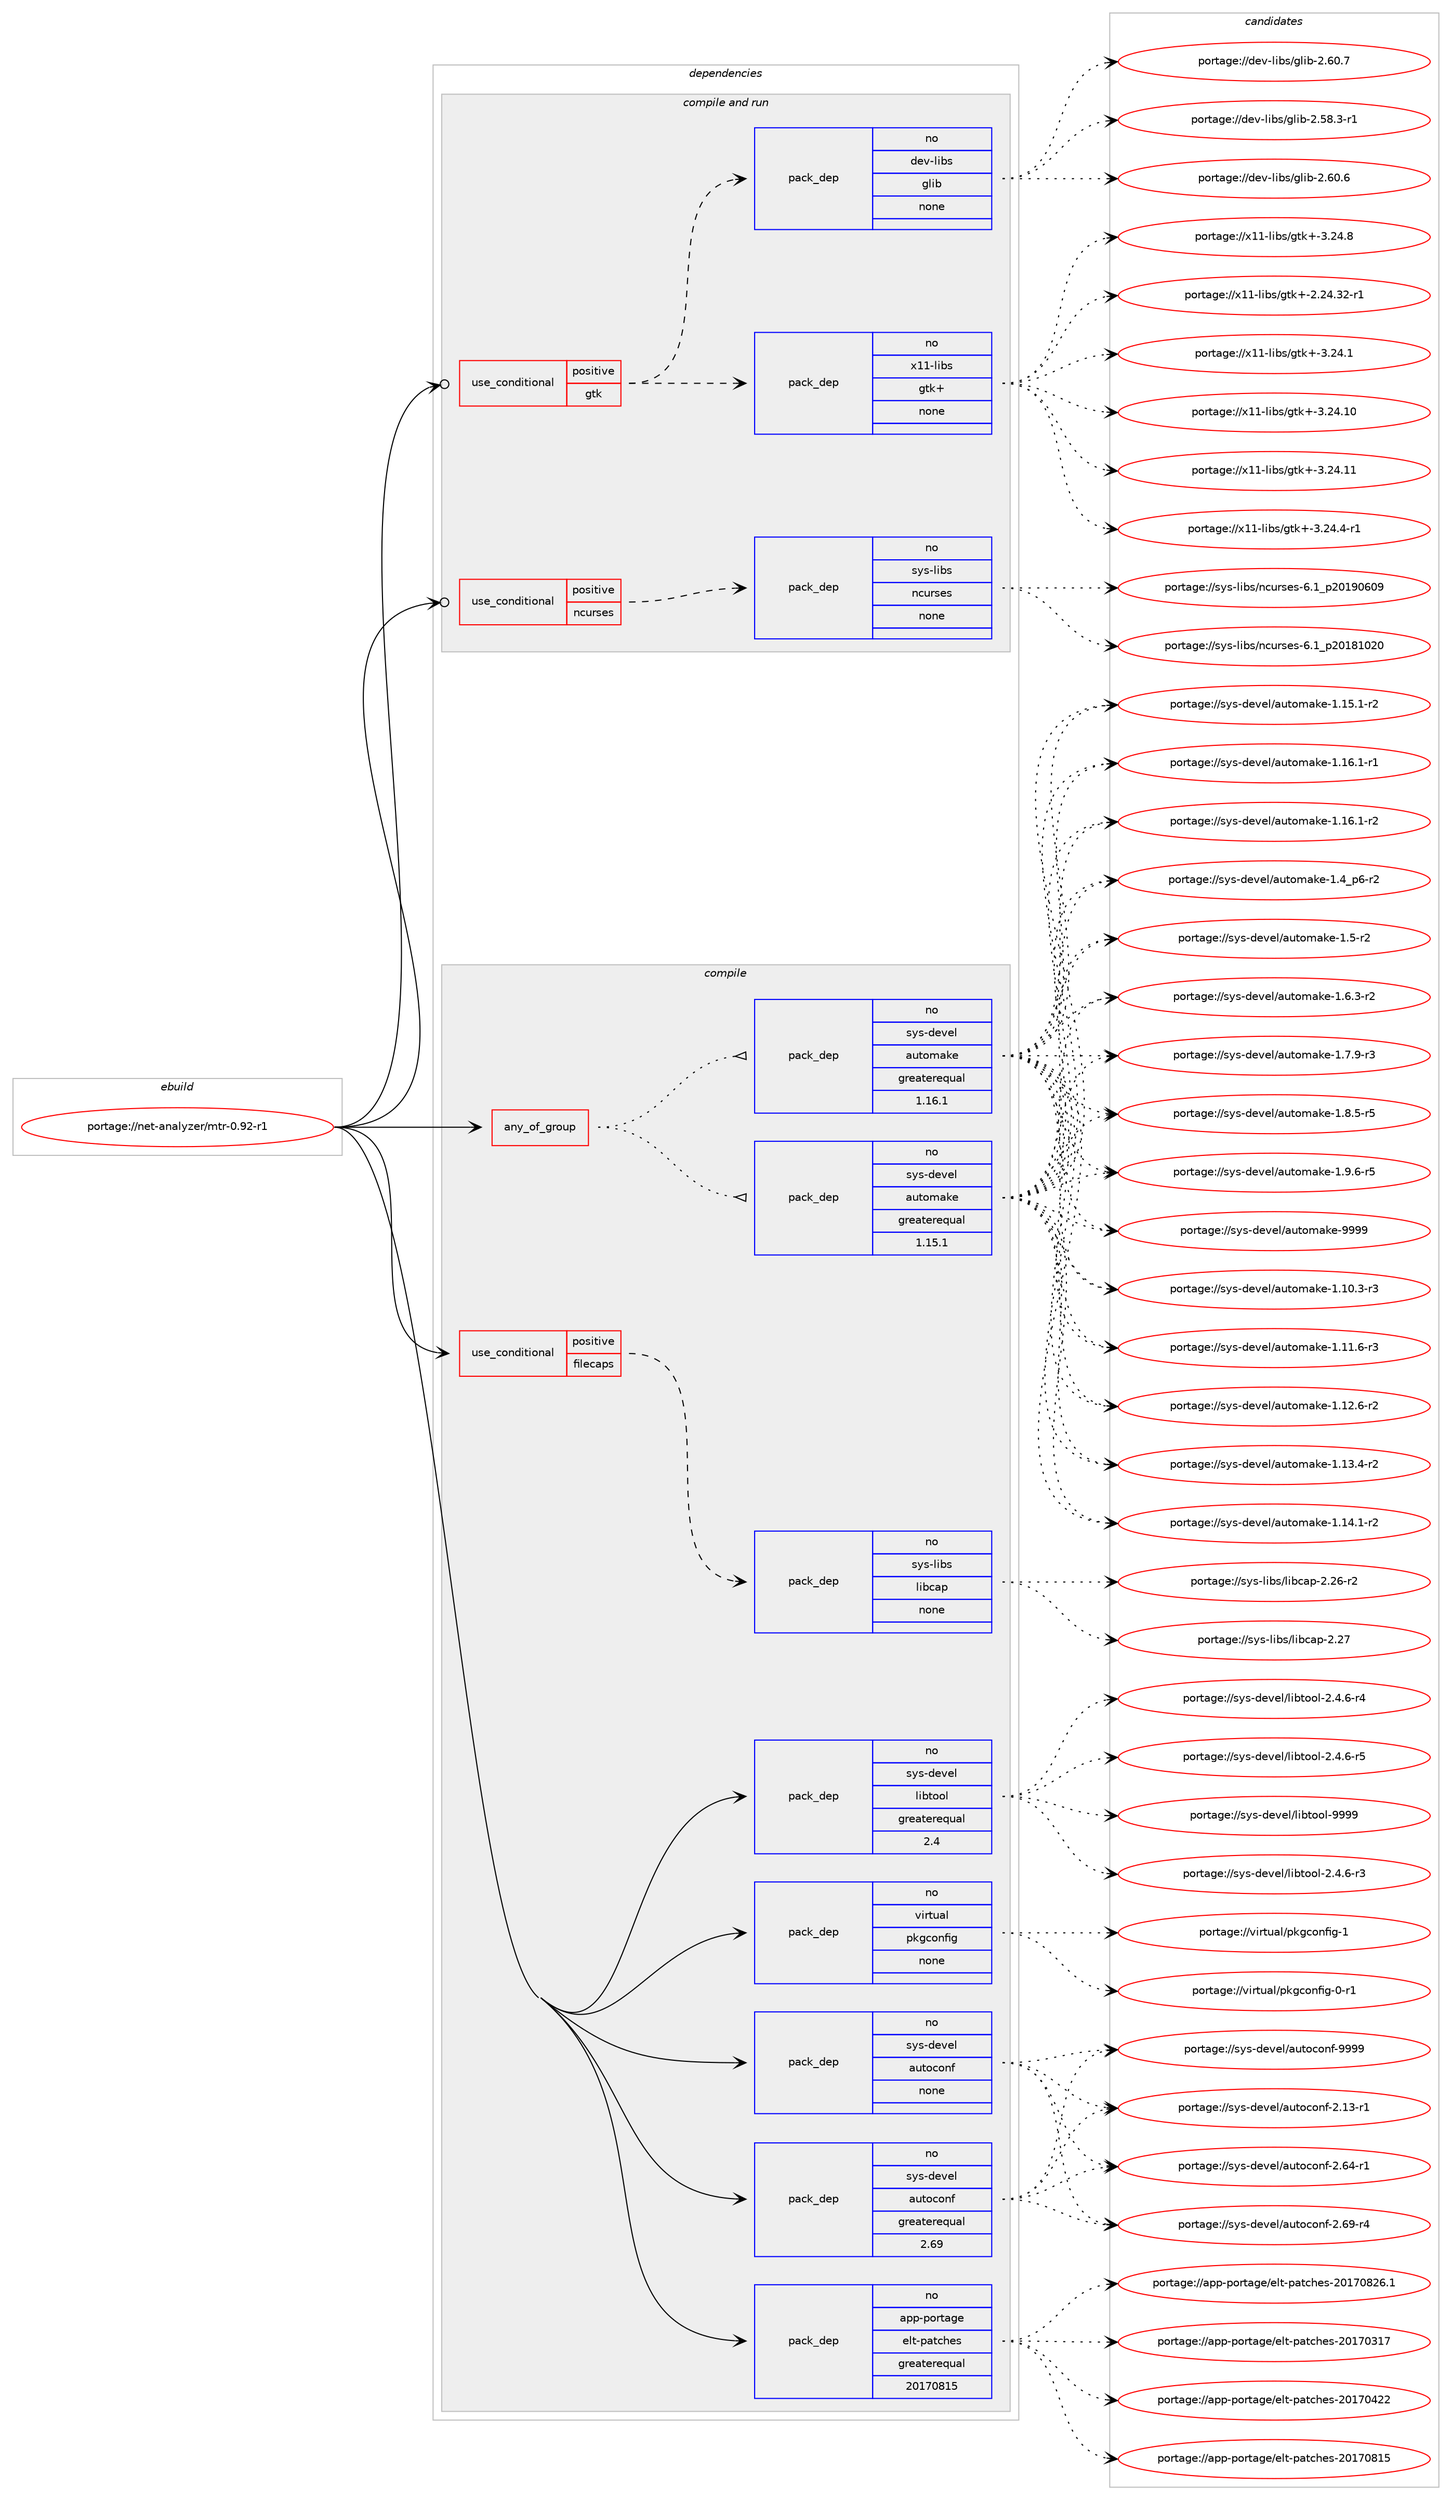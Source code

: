 digraph prolog {

# *************
# Graph options
# *************

newrank=true;
concentrate=true;
compound=true;
graph [rankdir=LR,fontname=Helvetica,fontsize=10,ranksep=1.5];#, ranksep=2.5, nodesep=0.2];
edge  [arrowhead=vee];
node  [fontname=Helvetica,fontsize=10];

# **********
# The ebuild
# **********

subgraph cluster_leftcol {
color=gray;
rank=same;
label=<<i>ebuild</i>>;
id [label="portage://net-analyzer/mtr-0.92-r1", color=red, width=4, href="../net-analyzer/mtr-0.92-r1.svg"];
}

# ****************
# The dependencies
# ****************

subgraph cluster_midcol {
color=gray;
label=<<i>dependencies</i>>;
subgraph cluster_compile {
fillcolor="#eeeeee";
style=filled;
label=<<i>compile</i>>;
subgraph any5539 {
dependency346655 [label=<<TABLE BORDER="0" CELLBORDER="1" CELLSPACING="0" CELLPADDING="4"><TR><TD CELLPADDING="10">any_of_group</TD></TR></TABLE>>, shape=none, color=red];subgraph pack254578 {
dependency346656 [label=<<TABLE BORDER="0" CELLBORDER="1" CELLSPACING="0" CELLPADDING="4" WIDTH="220"><TR><TD ROWSPAN="6" CELLPADDING="30">pack_dep</TD></TR><TR><TD WIDTH="110">no</TD></TR><TR><TD>sys-devel</TD></TR><TR><TD>automake</TD></TR><TR><TD>greaterequal</TD></TR><TR><TD>1.16.1</TD></TR></TABLE>>, shape=none, color=blue];
}
dependency346655:e -> dependency346656:w [weight=20,style="dotted",arrowhead="oinv"];
subgraph pack254579 {
dependency346657 [label=<<TABLE BORDER="0" CELLBORDER="1" CELLSPACING="0" CELLPADDING="4" WIDTH="220"><TR><TD ROWSPAN="6" CELLPADDING="30">pack_dep</TD></TR><TR><TD WIDTH="110">no</TD></TR><TR><TD>sys-devel</TD></TR><TR><TD>automake</TD></TR><TR><TD>greaterequal</TD></TR><TR><TD>1.15.1</TD></TR></TABLE>>, shape=none, color=blue];
}
dependency346655:e -> dependency346657:w [weight=20,style="dotted",arrowhead="oinv"];
}
id:e -> dependency346655:w [weight=20,style="solid",arrowhead="vee"];
subgraph cond86393 {
dependency346658 [label=<<TABLE BORDER="0" CELLBORDER="1" CELLSPACING="0" CELLPADDING="4"><TR><TD ROWSPAN="3" CELLPADDING="10">use_conditional</TD></TR><TR><TD>positive</TD></TR><TR><TD>filecaps</TD></TR></TABLE>>, shape=none, color=red];
subgraph pack254580 {
dependency346659 [label=<<TABLE BORDER="0" CELLBORDER="1" CELLSPACING="0" CELLPADDING="4" WIDTH="220"><TR><TD ROWSPAN="6" CELLPADDING="30">pack_dep</TD></TR><TR><TD WIDTH="110">no</TD></TR><TR><TD>sys-libs</TD></TR><TR><TD>libcap</TD></TR><TR><TD>none</TD></TR><TR><TD></TD></TR></TABLE>>, shape=none, color=blue];
}
dependency346658:e -> dependency346659:w [weight=20,style="dashed",arrowhead="vee"];
}
id:e -> dependency346658:w [weight=20,style="solid",arrowhead="vee"];
subgraph pack254581 {
dependency346660 [label=<<TABLE BORDER="0" CELLBORDER="1" CELLSPACING="0" CELLPADDING="4" WIDTH="220"><TR><TD ROWSPAN="6" CELLPADDING="30">pack_dep</TD></TR><TR><TD WIDTH="110">no</TD></TR><TR><TD>app-portage</TD></TR><TR><TD>elt-patches</TD></TR><TR><TD>greaterequal</TD></TR><TR><TD>20170815</TD></TR></TABLE>>, shape=none, color=blue];
}
id:e -> dependency346660:w [weight=20,style="solid",arrowhead="vee"];
subgraph pack254582 {
dependency346661 [label=<<TABLE BORDER="0" CELLBORDER="1" CELLSPACING="0" CELLPADDING="4" WIDTH="220"><TR><TD ROWSPAN="6" CELLPADDING="30">pack_dep</TD></TR><TR><TD WIDTH="110">no</TD></TR><TR><TD>sys-devel</TD></TR><TR><TD>autoconf</TD></TR><TR><TD>greaterequal</TD></TR><TR><TD>2.69</TD></TR></TABLE>>, shape=none, color=blue];
}
id:e -> dependency346661:w [weight=20,style="solid",arrowhead="vee"];
subgraph pack254583 {
dependency346662 [label=<<TABLE BORDER="0" CELLBORDER="1" CELLSPACING="0" CELLPADDING="4" WIDTH="220"><TR><TD ROWSPAN="6" CELLPADDING="30">pack_dep</TD></TR><TR><TD WIDTH="110">no</TD></TR><TR><TD>sys-devel</TD></TR><TR><TD>autoconf</TD></TR><TR><TD>none</TD></TR><TR><TD></TD></TR></TABLE>>, shape=none, color=blue];
}
id:e -> dependency346662:w [weight=20,style="solid",arrowhead="vee"];
subgraph pack254584 {
dependency346663 [label=<<TABLE BORDER="0" CELLBORDER="1" CELLSPACING="0" CELLPADDING="4" WIDTH="220"><TR><TD ROWSPAN="6" CELLPADDING="30">pack_dep</TD></TR><TR><TD WIDTH="110">no</TD></TR><TR><TD>sys-devel</TD></TR><TR><TD>libtool</TD></TR><TR><TD>greaterequal</TD></TR><TR><TD>2.4</TD></TR></TABLE>>, shape=none, color=blue];
}
id:e -> dependency346663:w [weight=20,style="solid",arrowhead="vee"];
subgraph pack254585 {
dependency346664 [label=<<TABLE BORDER="0" CELLBORDER="1" CELLSPACING="0" CELLPADDING="4" WIDTH="220"><TR><TD ROWSPAN="6" CELLPADDING="30">pack_dep</TD></TR><TR><TD WIDTH="110">no</TD></TR><TR><TD>virtual</TD></TR><TR><TD>pkgconfig</TD></TR><TR><TD>none</TD></TR><TR><TD></TD></TR></TABLE>>, shape=none, color=blue];
}
id:e -> dependency346664:w [weight=20,style="solid",arrowhead="vee"];
}
subgraph cluster_compileandrun {
fillcolor="#eeeeee";
style=filled;
label=<<i>compile and run</i>>;
subgraph cond86394 {
dependency346665 [label=<<TABLE BORDER="0" CELLBORDER="1" CELLSPACING="0" CELLPADDING="4"><TR><TD ROWSPAN="3" CELLPADDING="10">use_conditional</TD></TR><TR><TD>positive</TD></TR><TR><TD>gtk</TD></TR></TABLE>>, shape=none, color=red];
subgraph pack254586 {
dependency346666 [label=<<TABLE BORDER="0" CELLBORDER="1" CELLSPACING="0" CELLPADDING="4" WIDTH="220"><TR><TD ROWSPAN="6" CELLPADDING="30">pack_dep</TD></TR><TR><TD WIDTH="110">no</TD></TR><TR><TD>dev-libs</TD></TR><TR><TD>glib</TD></TR><TR><TD>none</TD></TR><TR><TD></TD></TR></TABLE>>, shape=none, color=blue];
}
dependency346665:e -> dependency346666:w [weight=20,style="dashed",arrowhead="vee"];
subgraph pack254587 {
dependency346667 [label=<<TABLE BORDER="0" CELLBORDER="1" CELLSPACING="0" CELLPADDING="4" WIDTH="220"><TR><TD ROWSPAN="6" CELLPADDING="30">pack_dep</TD></TR><TR><TD WIDTH="110">no</TD></TR><TR><TD>x11-libs</TD></TR><TR><TD>gtk+</TD></TR><TR><TD>none</TD></TR><TR><TD></TD></TR></TABLE>>, shape=none, color=blue];
}
dependency346665:e -> dependency346667:w [weight=20,style="dashed",arrowhead="vee"];
}
id:e -> dependency346665:w [weight=20,style="solid",arrowhead="odotvee"];
subgraph cond86395 {
dependency346668 [label=<<TABLE BORDER="0" CELLBORDER="1" CELLSPACING="0" CELLPADDING="4"><TR><TD ROWSPAN="3" CELLPADDING="10">use_conditional</TD></TR><TR><TD>positive</TD></TR><TR><TD>ncurses</TD></TR></TABLE>>, shape=none, color=red];
subgraph pack254588 {
dependency346669 [label=<<TABLE BORDER="0" CELLBORDER="1" CELLSPACING="0" CELLPADDING="4" WIDTH="220"><TR><TD ROWSPAN="6" CELLPADDING="30">pack_dep</TD></TR><TR><TD WIDTH="110">no</TD></TR><TR><TD>sys-libs</TD></TR><TR><TD>ncurses</TD></TR><TR><TD>none</TD></TR><TR><TD></TD></TR></TABLE>>, shape=none, color=blue];
}
dependency346668:e -> dependency346669:w [weight=20,style="dashed",arrowhead="vee"];
}
id:e -> dependency346668:w [weight=20,style="solid",arrowhead="odotvee"];
}
subgraph cluster_run {
fillcolor="#eeeeee";
style=filled;
label=<<i>run</i>>;
}
}

# **************
# The candidates
# **************

subgraph cluster_choices {
rank=same;
color=gray;
label=<<i>candidates</i>>;

subgraph choice254578 {
color=black;
nodesep=1;
choiceportage11512111545100101118101108479711711611110997107101454946494846514511451 [label="portage://sys-devel/automake-1.10.3-r3", color=red, width=4,href="../sys-devel/automake-1.10.3-r3.svg"];
choiceportage11512111545100101118101108479711711611110997107101454946494946544511451 [label="portage://sys-devel/automake-1.11.6-r3", color=red, width=4,href="../sys-devel/automake-1.11.6-r3.svg"];
choiceportage11512111545100101118101108479711711611110997107101454946495046544511450 [label="portage://sys-devel/automake-1.12.6-r2", color=red, width=4,href="../sys-devel/automake-1.12.6-r2.svg"];
choiceportage11512111545100101118101108479711711611110997107101454946495146524511450 [label="portage://sys-devel/automake-1.13.4-r2", color=red, width=4,href="../sys-devel/automake-1.13.4-r2.svg"];
choiceportage11512111545100101118101108479711711611110997107101454946495246494511450 [label="portage://sys-devel/automake-1.14.1-r2", color=red, width=4,href="../sys-devel/automake-1.14.1-r2.svg"];
choiceportage11512111545100101118101108479711711611110997107101454946495346494511450 [label="portage://sys-devel/automake-1.15.1-r2", color=red, width=4,href="../sys-devel/automake-1.15.1-r2.svg"];
choiceportage11512111545100101118101108479711711611110997107101454946495446494511449 [label="portage://sys-devel/automake-1.16.1-r1", color=red, width=4,href="../sys-devel/automake-1.16.1-r1.svg"];
choiceportage11512111545100101118101108479711711611110997107101454946495446494511450 [label="portage://sys-devel/automake-1.16.1-r2", color=red, width=4,href="../sys-devel/automake-1.16.1-r2.svg"];
choiceportage115121115451001011181011084797117116111109971071014549465295112544511450 [label="portage://sys-devel/automake-1.4_p6-r2", color=red, width=4,href="../sys-devel/automake-1.4_p6-r2.svg"];
choiceportage11512111545100101118101108479711711611110997107101454946534511450 [label="portage://sys-devel/automake-1.5-r2", color=red, width=4,href="../sys-devel/automake-1.5-r2.svg"];
choiceportage115121115451001011181011084797117116111109971071014549465446514511450 [label="portage://sys-devel/automake-1.6.3-r2", color=red, width=4,href="../sys-devel/automake-1.6.3-r2.svg"];
choiceportage115121115451001011181011084797117116111109971071014549465546574511451 [label="portage://sys-devel/automake-1.7.9-r3", color=red, width=4,href="../sys-devel/automake-1.7.9-r3.svg"];
choiceportage115121115451001011181011084797117116111109971071014549465646534511453 [label="portage://sys-devel/automake-1.8.5-r5", color=red, width=4,href="../sys-devel/automake-1.8.5-r5.svg"];
choiceportage115121115451001011181011084797117116111109971071014549465746544511453 [label="portage://sys-devel/automake-1.9.6-r5", color=red, width=4,href="../sys-devel/automake-1.9.6-r5.svg"];
choiceportage115121115451001011181011084797117116111109971071014557575757 [label="portage://sys-devel/automake-9999", color=red, width=4,href="../sys-devel/automake-9999.svg"];
dependency346656:e -> choiceportage11512111545100101118101108479711711611110997107101454946494846514511451:w [style=dotted,weight="100"];
dependency346656:e -> choiceportage11512111545100101118101108479711711611110997107101454946494946544511451:w [style=dotted,weight="100"];
dependency346656:e -> choiceportage11512111545100101118101108479711711611110997107101454946495046544511450:w [style=dotted,weight="100"];
dependency346656:e -> choiceportage11512111545100101118101108479711711611110997107101454946495146524511450:w [style=dotted,weight="100"];
dependency346656:e -> choiceportage11512111545100101118101108479711711611110997107101454946495246494511450:w [style=dotted,weight="100"];
dependency346656:e -> choiceportage11512111545100101118101108479711711611110997107101454946495346494511450:w [style=dotted,weight="100"];
dependency346656:e -> choiceportage11512111545100101118101108479711711611110997107101454946495446494511449:w [style=dotted,weight="100"];
dependency346656:e -> choiceportage11512111545100101118101108479711711611110997107101454946495446494511450:w [style=dotted,weight="100"];
dependency346656:e -> choiceportage115121115451001011181011084797117116111109971071014549465295112544511450:w [style=dotted,weight="100"];
dependency346656:e -> choiceportage11512111545100101118101108479711711611110997107101454946534511450:w [style=dotted,weight="100"];
dependency346656:e -> choiceportage115121115451001011181011084797117116111109971071014549465446514511450:w [style=dotted,weight="100"];
dependency346656:e -> choiceportage115121115451001011181011084797117116111109971071014549465546574511451:w [style=dotted,weight="100"];
dependency346656:e -> choiceportage115121115451001011181011084797117116111109971071014549465646534511453:w [style=dotted,weight="100"];
dependency346656:e -> choiceportage115121115451001011181011084797117116111109971071014549465746544511453:w [style=dotted,weight="100"];
dependency346656:e -> choiceportage115121115451001011181011084797117116111109971071014557575757:w [style=dotted,weight="100"];
}
subgraph choice254579 {
color=black;
nodesep=1;
choiceportage11512111545100101118101108479711711611110997107101454946494846514511451 [label="portage://sys-devel/automake-1.10.3-r3", color=red, width=4,href="../sys-devel/automake-1.10.3-r3.svg"];
choiceportage11512111545100101118101108479711711611110997107101454946494946544511451 [label="portage://sys-devel/automake-1.11.6-r3", color=red, width=4,href="../sys-devel/automake-1.11.6-r3.svg"];
choiceportage11512111545100101118101108479711711611110997107101454946495046544511450 [label="portage://sys-devel/automake-1.12.6-r2", color=red, width=4,href="../sys-devel/automake-1.12.6-r2.svg"];
choiceportage11512111545100101118101108479711711611110997107101454946495146524511450 [label="portage://sys-devel/automake-1.13.4-r2", color=red, width=4,href="../sys-devel/automake-1.13.4-r2.svg"];
choiceportage11512111545100101118101108479711711611110997107101454946495246494511450 [label="portage://sys-devel/automake-1.14.1-r2", color=red, width=4,href="../sys-devel/automake-1.14.1-r2.svg"];
choiceportage11512111545100101118101108479711711611110997107101454946495346494511450 [label="portage://sys-devel/automake-1.15.1-r2", color=red, width=4,href="../sys-devel/automake-1.15.1-r2.svg"];
choiceportage11512111545100101118101108479711711611110997107101454946495446494511449 [label="portage://sys-devel/automake-1.16.1-r1", color=red, width=4,href="../sys-devel/automake-1.16.1-r1.svg"];
choiceportage11512111545100101118101108479711711611110997107101454946495446494511450 [label="portage://sys-devel/automake-1.16.1-r2", color=red, width=4,href="../sys-devel/automake-1.16.1-r2.svg"];
choiceportage115121115451001011181011084797117116111109971071014549465295112544511450 [label="portage://sys-devel/automake-1.4_p6-r2", color=red, width=4,href="../sys-devel/automake-1.4_p6-r2.svg"];
choiceportage11512111545100101118101108479711711611110997107101454946534511450 [label="portage://sys-devel/automake-1.5-r2", color=red, width=4,href="../sys-devel/automake-1.5-r2.svg"];
choiceportage115121115451001011181011084797117116111109971071014549465446514511450 [label="portage://sys-devel/automake-1.6.3-r2", color=red, width=4,href="../sys-devel/automake-1.6.3-r2.svg"];
choiceportage115121115451001011181011084797117116111109971071014549465546574511451 [label="portage://sys-devel/automake-1.7.9-r3", color=red, width=4,href="../sys-devel/automake-1.7.9-r3.svg"];
choiceportage115121115451001011181011084797117116111109971071014549465646534511453 [label="portage://sys-devel/automake-1.8.5-r5", color=red, width=4,href="../sys-devel/automake-1.8.5-r5.svg"];
choiceportage115121115451001011181011084797117116111109971071014549465746544511453 [label="portage://sys-devel/automake-1.9.6-r5", color=red, width=4,href="../sys-devel/automake-1.9.6-r5.svg"];
choiceportage115121115451001011181011084797117116111109971071014557575757 [label="portage://sys-devel/automake-9999", color=red, width=4,href="../sys-devel/automake-9999.svg"];
dependency346657:e -> choiceportage11512111545100101118101108479711711611110997107101454946494846514511451:w [style=dotted,weight="100"];
dependency346657:e -> choiceportage11512111545100101118101108479711711611110997107101454946494946544511451:w [style=dotted,weight="100"];
dependency346657:e -> choiceportage11512111545100101118101108479711711611110997107101454946495046544511450:w [style=dotted,weight="100"];
dependency346657:e -> choiceportage11512111545100101118101108479711711611110997107101454946495146524511450:w [style=dotted,weight="100"];
dependency346657:e -> choiceportage11512111545100101118101108479711711611110997107101454946495246494511450:w [style=dotted,weight="100"];
dependency346657:e -> choiceportage11512111545100101118101108479711711611110997107101454946495346494511450:w [style=dotted,weight="100"];
dependency346657:e -> choiceportage11512111545100101118101108479711711611110997107101454946495446494511449:w [style=dotted,weight="100"];
dependency346657:e -> choiceportage11512111545100101118101108479711711611110997107101454946495446494511450:w [style=dotted,weight="100"];
dependency346657:e -> choiceportage115121115451001011181011084797117116111109971071014549465295112544511450:w [style=dotted,weight="100"];
dependency346657:e -> choiceportage11512111545100101118101108479711711611110997107101454946534511450:w [style=dotted,weight="100"];
dependency346657:e -> choiceportage115121115451001011181011084797117116111109971071014549465446514511450:w [style=dotted,weight="100"];
dependency346657:e -> choiceportage115121115451001011181011084797117116111109971071014549465546574511451:w [style=dotted,weight="100"];
dependency346657:e -> choiceportage115121115451001011181011084797117116111109971071014549465646534511453:w [style=dotted,weight="100"];
dependency346657:e -> choiceportage115121115451001011181011084797117116111109971071014549465746544511453:w [style=dotted,weight="100"];
dependency346657:e -> choiceportage115121115451001011181011084797117116111109971071014557575757:w [style=dotted,weight="100"];
}
subgraph choice254580 {
color=black;
nodesep=1;
choiceportage11512111545108105981154710810598999711245504650544511450 [label="portage://sys-libs/libcap-2.26-r2", color=red, width=4,href="../sys-libs/libcap-2.26-r2.svg"];
choiceportage1151211154510810598115471081059899971124550465055 [label="portage://sys-libs/libcap-2.27", color=red, width=4,href="../sys-libs/libcap-2.27.svg"];
dependency346659:e -> choiceportage11512111545108105981154710810598999711245504650544511450:w [style=dotted,weight="100"];
dependency346659:e -> choiceportage1151211154510810598115471081059899971124550465055:w [style=dotted,weight="100"];
}
subgraph choice254581 {
color=black;
nodesep=1;
choiceportage97112112451121111141169710310147101108116451129711699104101115455048495548514955 [label="portage://app-portage/elt-patches-20170317", color=red, width=4,href="../app-portage/elt-patches-20170317.svg"];
choiceportage97112112451121111141169710310147101108116451129711699104101115455048495548525050 [label="portage://app-portage/elt-patches-20170422", color=red, width=4,href="../app-portage/elt-patches-20170422.svg"];
choiceportage97112112451121111141169710310147101108116451129711699104101115455048495548564953 [label="portage://app-portage/elt-patches-20170815", color=red, width=4,href="../app-portage/elt-patches-20170815.svg"];
choiceportage971121124511211111411697103101471011081164511297116991041011154550484955485650544649 [label="portage://app-portage/elt-patches-20170826.1", color=red, width=4,href="../app-portage/elt-patches-20170826.1.svg"];
dependency346660:e -> choiceportage97112112451121111141169710310147101108116451129711699104101115455048495548514955:w [style=dotted,weight="100"];
dependency346660:e -> choiceportage97112112451121111141169710310147101108116451129711699104101115455048495548525050:w [style=dotted,weight="100"];
dependency346660:e -> choiceportage97112112451121111141169710310147101108116451129711699104101115455048495548564953:w [style=dotted,weight="100"];
dependency346660:e -> choiceportage971121124511211111411697103101471011081164511297116991041011154550484955485650544649:w [style=dotted,weight="100"];
}
subgraph choice254582 {
color=black;
nodesep=1;
choiceportage1151211154510010111810110847971171161119911111010245504649514511449 [label="portage://sys-devel/autoconf-2.13-r1", color=red, width=4,href="../sys-devel/autoconf-2.13-r1.svg"];
choiceportage1151211154510010111810110847971171161119911111010245504654524511449 [label="portage://sys-devel/autoconf-2.64-r1", color=red, width=4,href="../sys-devel/autoconf-2.64-r1.svg"];
choiceportage1151211154510010111810110847971171161119911111010245504654574511452 [label="portage://sys-devel/autoconf-2.69-r4", color=red, width=4,href="../sys-devel/autoconf-2.69-r4.svg"];
choiceportage115121115451001011181011084797117116111991111101024557575757 [label="portage://sys-devel/autoconf-9999", color=red, width=4,href="../sys-devel/autoconf-9999.svg"];
dependency346661:e -> choiceportage1151211154510010111810110847971171161119911111010245504649514511449:w [style=dotted,weight="100"];
dependency346661:e -> choiceportage1151211154510010111810110847971171161119911111010245504654524511449:w [style=dotted,weight="100"];
dependency346661:e -> choiceportage1151211154510010111810110847971171161119911111010245504654574511452:w [style=dotted,weight="100"];
dependency346661:e -> choiceportage115121115451001011181011084797117116111991111101024557575757:w [style=dotted,weight="100"];
}
subgraph choice254583 {
color=black;
nodesep=1;
choiceportage1151211154510010111810110847971171161119911111010245504649514511449 [label="portage://sys-devel/autoconf-2.13-r1", color=red, width=4,href="../sys-devel/autoconf-2.13-r1.svg"];
choiceportage1151211154510010111810110847971171161119911111010245504654524511449 [label="portage://sys-devel/autoconf-2.64-r1", color=red, width=4,href="../sys-devel/autoconf-2.64-r1.svg"];
choiceportage1151211154510010111810110847971171161119911111010245504654574511452 [label="portage://sys-devel/autoconf-2.69-r4", color=red, width=4,href="../sys-devel/autoconf-2.69-r4.svg"];
choiceportage115121115451001011181011084797117116111991111101024557575757 [label="portage://sys-devel/autoconf-9999", color=red, width=4,href="../sys-devel/autoconf-9999.svg"];
dependency346662:e -> choiceportage1151211154510010111810110847971171161119911111010245504649514511449:w [style=dotted,weight="100"];
dependency346662:e -> choiceportage1151211154510010111810110847971171161119911111010245504654524511449:w [style=dotted,weight="100"];
dependency346662:e -> choiceportage1151211154510010111810110847971171161119911111010245504654574511452:w [style=dotted,weight="100"];
dependency346662:e -> choiceportage115121115451001011181011084797117116111991111101024557575757:w [style=dotted,weight="100"];
}
subgraph choice254584 {
color=black;
nodesep=1;
choiceportage1151211154510010111810110847108105981161111111084550465246544511451 [label="portage://sys-devel/libtool-2.4.6-r3", color=red, width=4,href="../sys-devel/libtool-2.4.6-r3.svg"];
choiceportage1151211154510010111810110847108105981161111111084550465246544511452 [label="portage://sys-devel/libtool-2.4.6-r4", color=red, width=4,href="../sys-devel/libtool-2.4.6-r4.svg"];
choiceportage1151211154510010111810110847108105981161111111084550465246544511453 [label="portage://sys-devel/libtool-2.4.6-r5", color=red, width=4,href="../sys-devel/libtool-2.4.6-r5.svg"];
choiceportage1151211154510010111810110847108105981161111111084557575757 [label="portage://sys-devel/libtool-9999", color=red, width=4,href="../sys-devel/libtool-9999.svg"];
dependency346663:e -> choiceportage1151211154510010111810110847108105981161111111084550465246544511451:w [style=dotted,weight="100"];
dependency346663:e -> choiceportage1151211154510010111810110847108105981161111111084550465246544511452:w [style=dotted,weight="100"];
dependency346663:e -> choiceportage1151211154510010111810110847108105981161111111084550465246544511453:w [style=dotted,weight="100"];
dependency346663:e -> choiceportage1151211154510010111810110847108105981161111111084557575757:w [style=dotted,weight="100"];
}
subgraph choice254585 {
color=black;
nodesep=1;
choiceportage11810511411611797108471121071039911111010210510345484511449 [label="portage://virtual/pkgconfig-0-r1", color=red, width=4,href="../virtual/pkgconfig-0-r1.svg"];
choiceportage1181051141161179710847112107103991111101021051034549 [label="portage://virtual/pkgconfig-1", color=red, width=4,href="../virtual/pkgconfig-1.svg"];
dependency346664:e -> choiceportage11810511411611797108471121071039911111010210510345484511449:w [style=dotted,weight="100"];
dependency346664:e -> choiceportage1181051141161179710847112107103991111101021051034549:w [style=dotted,weight="100"];
}
subgraph choice254586 {
color=black;
nodesep=1;
choiceportage10010111845108105981154710310810598455046535646514511449 [label="portage://dev-libs/glib-2.58.3-r1", color=red, width=4,href="../dev-libs/glib-2.58.3-r1.svg"];
choiceportage1001011184510810598115471031081059845504654484654 [label="portage://dev-libs/glib-2.60.6", color=red, width=4,href="../dev-libs/glib-2.60.6.svg"];
choiceportage1001011184510810598115471031081059845504654484655 [label="portage://dev-libs/glib-2.60.7", color=red, width=4,href="../dev-libs/glib-2.60.7.svg"];
dependency346666:e -> choiceportage10010111845108105981154710310810598455046535646514511449:w [style=dotted,weight="100"];
dependency346666:e -> choiceportage1001011184510810598115471031081059845504654484654:w [style=dotted,weight="100"];
dependency346666:e -> choiceportage1001011184510810598115471031081059845504654484655:w [style=dotted,weight="100"];
}
subgraph choice254587 {
color=black;
nodesep=1;
choiceportage12049494510810598115471031161074345504650524651504511449 [label="portage://x11-libs/gtk+-2.24.32-r1", color=red, width=4,href="../x11-libs/gtk+-2.24.32-r1.svg"];
choiceportage12049494510810598115471031161074345514650524649 [label="portage://x11-libs/gtk+-3.24.1", color=red, width=4,href="../x11-libs/gtk+-3.24.1.svg"];
choiceportage1204949451081059811547103116107434551465052464948 [label="portage://x11-libs/gtk+-3.24.10", color=red, width=4,href="../x11-libs/gtk+-3.24.10.svg"];
choiceportage1204949451081059811547103116107434551465052464949 [label="portage://x11-libs/gtk+-3.24.11", color=red, width=4,href="../x11-libs/gtk+-3.24.11.svg"];
choiceportage120494945108105981154710311610743455146505246524511449 [label="portage://x11-libs/gtk+-3.24.4-r1", color=red, width=4,href="../x11-libs/gtk+-3.24.4-r1.svg"];
choiceportage12049494510810598115471031161074345514650524656 [label="portage://x11-libs/gtk+-3.24.8", color=red, width=4,href="../x11-libs/gtk+-3.24.8.svg"];
dependency346667:e -> choiceportage12049494510810598115471031161074345504650524651504511449:w [style=dotted,weight="100"];
dependency346667:e -> choiceportage12049494510810598115471031161074345514650524649:w [style=dotted,weight="100"];
dependency346667:e -> choiceportage1204949451081059811547103116107434551465052464948:w [style=dotted,weight="100"];
dependency346667:e -> choiceportage1204949451081059811547103116107434551465052464949:w [style=dotted,weight="100"];
dependency346667:e -> choiceportage120494945108105981154710311610743455146505246524511449:w [style=dotted,weight="100"];
dependency346667:e -> choiceportage12049494510810598115471031161074345514650524656:w [style=dotted,weight="100"];
}
subgraph choice254588 {
color=black;
nodesep=1;
choiceportage1151211154510810598115471109911711411510111545544649951125048495649485048 [label="portage://sys-libs/ncurses-6.1_p20181020", color=red, width=4,href="../sys-libs/ncurses-6.1_p20181020.svg"];
choiceportage1151211154510810598115471109911711411510111545544649951125048495748544857 [label="portage://sys-libs/ncurses-6.1_p20190609", color=red, width=4,href="../sys-libs/ncurses-6.1_p20190609.svg"];
dependency346669:e -> choiceportage1151211154510810598115471109911711411510111545544649951125048495649485048:w [style=dotted,weight="100"];
dependency346669:e -> choiceportage1151211154510810598115471109911711411510111545544649951125048495748544857:w [style=dotted,weight="100"];
}
}

}
